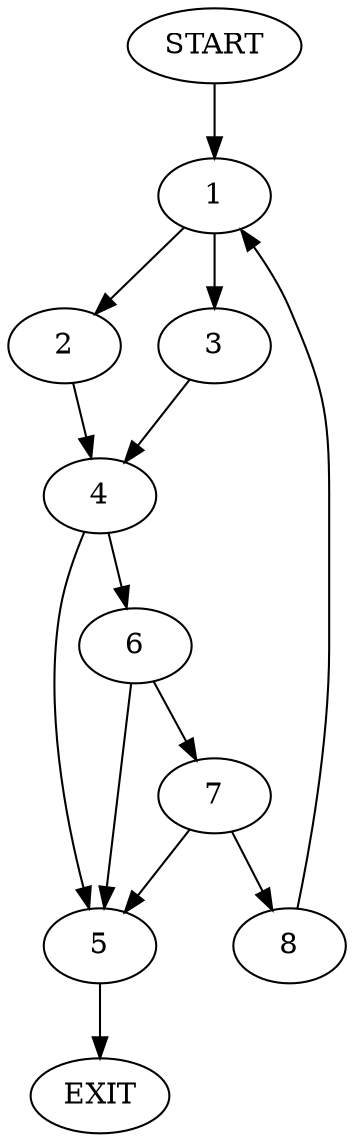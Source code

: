 digraph {
0 [label="START"]
9 [label="EXIT"]
0 -> 1
1 -> 2
1 -> 3
2 -> 4
3 -> 4
4 -> 5
4 -> 6
5 -> 9
6 -> 5
6 -> 7
7 -> 8
7 -> 5
8 -> 1
}
